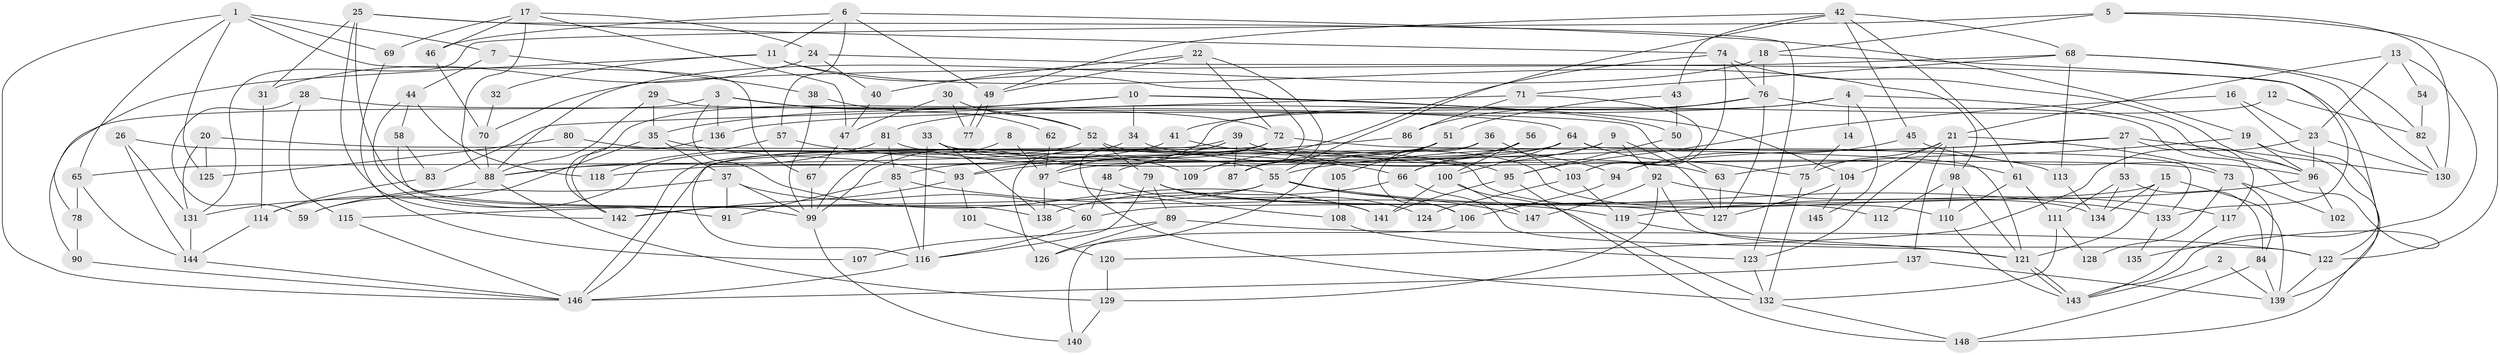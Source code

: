 // Generated by graph-tools (version 1.1) at 2025/36/03/09/25 02:36:23]
// undirected, 148 vertices, 296 edges
graph export_dot {
graph [start="1"]
  node [color=gray90,style=filled];
  1;
  2;
  3;
  4;
  5;
  6;
  7;
  8;
  9;
  10;
  11;
  12;
  13;
  14;
  15;
  16;
  17;
  18;
  19;
  20;
  21;
  22;
  23;
  24;
  25;
  26;
  27;
  28;
  29;
  30;
  31;
  32;
  33;
  34;
  35;
  36;
  37;
  38;
  39;
  40;
  41;
  42;
  43;
  44;
  45;
  46;
  47;
  48;
  49;
  50;
  51;
  52;
  53;
  54;
  55;
  56;
  57;
  58;
  59;
  60;
  61;
  62;
  63;
  64;
  65;
  66;
  67;
  68;
  69;
  70;
  71;
  72;
  73;
  74;
  75;
  76;
  77;
  78;
  79;
  80;
  81;
  82;
  83;
  84;
  85;
  86;
  87;
  88;
  89;
  90;
  91;
  92;
  93;
  94;
  95;
  96;
  97;
  98;
  99;
  100;
  101;
  102;
  103;
  104;
  105;
  106;
  107;
  108;
  109;
  110;
  111;
  112;
  113;
  114;
  115;
  116;
  117;
  118;
  119;
  120;
  121;
  122;
  123;
  124;
  125;
  126;
  127;
  128;
  129;
  130;
  131;
  132;
  133;
  134;
  135;
  136;
  137;
  138;
  139;
  140;
  141;
  142;
  143;
  144;
  145;
  146;
  147;
  148;
  1 -- 65;
  1 -- 146;
  1 -- 7;
  1 -- 67;
  1 -- 69;
  1 -- 125;
  2 -- 139;
  2 -- 143;
  3 -- 141;
  3 -- 136;
  3 -- 52;
  3 -- 72;
  3 -- 90;
  4 -- 41;
  4 -- 96;
  4 -- 14;
  4 -- 136;
  4 -- 145;
  5 -- 122;
  5 -- 18;
  5 -- 130;
  5 -- 131;
  6 -- 19;
  6 -- 49;
  6 -- 11;
  6 -- 46;
  6 -- 57;
  7 -- 44;
  7 -- 38;
  8 -- 97;
  8 -- 99;
  9 -- 66;
  9 -- 127;
  9 -- 48;
  9 -- 92;
  10 -- 104;
  10 -- 35;
  10 -- 34;
  10 -- 50;
  10 -- 142;
  11 -- 78;
  11 -- 32;
  11 -- 98;
  11 -- 109;
  12 -- 99;
  12 -- 82;
  13 -- 21;
  13 -- 143;
  13 -- 23;
  13 -- 54;
  14 -- 75;
  15 -- 121;
  15 -- 139;
  15 -- 60;
  15 -- 134;
  16 -- 23;
  16 -- 139;
  16 -- 95;
  17 -- 46;
  17 -- 88;
  17 -- 24;
  17 -- 47;
  17 -- 69;
  18 -- 133;
  18 -- 76;
  18 -- 88;
  19 -- 148;
  19 -- 96;
  19 -- 63;
  20 -- 110;
  20 -- 131;
  20 -- 125;
  21 -- 73;
  21 -- 137;
  21 -- 75;
  21 -- 98;
  21 -- 104;
  21 -- 123;
  22 -- 72;
  22 -- 87;
  22 -- 40;
  22 -- 49;
  23 -- 96;
  23 -- 120;
  23 -- 130;
  24 -- 31;
  24 -- 40;
  24 -- 122;
  25 -- 142;
  25 -- 123;
  25 -- 31;
  25 -- 74;
  25 -- 138;
  26 -- 55;
  26 -- 144;
  26 -- 131;
  27 -- 130;
  27 -- 55;
  27 -- 53;
  27 -- 94;
  27 -- 117;
  28 -- 59;
  28 -- 115;
  28 -- 64;
  29 -- 88;
  29 -- 63;
  29 -- 35;
  30 -- 52;
  30 -- 47;
  30 -- 77;
  31 -- 114;
  32 -- 70;
  33 -- 116;
  33 -- 109;
  33 -- 73;
  33 -- 138;
  34 -- 61;
  34 -- 65;
  35 -- 93;
  35 -- 37;
  35 -- 114;
  36 -- 103;
  36 -- 106;
  36 -- 146;
  37 -- 60;
  37 -- 59;
  37 -- 91;
  37 -- 99;
  38 -- 99;
  38 -- 62;
  39 -- 93;
  39 -- 146;
  39 -- 63;
  39 -- 87;
  39 -- 126;
  40 -- 47;
  41 -- 94;
  41 -- 88;
  42 -- 61;
  42 -- 49;
  42 -- 43;
  42 -- 45;
  42 -- 55;
  42 -- 68;
  43 -- 50;
  43 -- 51;
  44 -- 91;
  44 -- 118;
  44 -- 58;
  45 -- 96;
  45 -- 94;
  46 -- 70;
  47 -- 67;
  48 -- 60;
  48 -- 141;
  49 -- 77;
  49 -- 77;
  50 -- 95;
  51 -- 126;
  51 -- 85;
  51 -- 105;
  52 -- 134;
  52 -- 59;
  52 -- 79;
  53 -- 134;
  53 -- 84;
  53 -- 111;
  54 -- 82;
  55 -- 147;
  55 -- 106;
  55 -- 115;
  55 -- 133;
  55 -- 142;
  56 -- 66;
  56 -- 100;
  56 -- 87;
  57 -- 66;
  57 -- 118;
  58 -- 99;
  58 -- 83;
  60 -- 116;
  61 -- 111;
  61 -- 110;
  62 -- 97;
  63 -- 127;
  64 -- 97;
  64 -- 75;
  64 -- 100;
  64 -- 118;
  64 -- 133;
  65 -- 144;
  65 -- 78;
  66 -- 138;
  66 -- 121;
  67 -- 99;
  68 -- 130;
  68 -- 70;
  68 -- 71;
  68 -- 82;
  68 -- 113;
  69 -- 107;
  70 -- 88;
  71 -- 103;
  71 -- 83;
  71 -- 86;
  72 -- 121;
  72 -- 97;
  72 -- 116;
  72 -- 132;
  73 -- 84;
  73 -- 102;
  73 -- 128;
  74 -- 76;
  74 -- 96;
  74 -- 103;
  74 -- 109;
  75 -- 132;
  76 -- 81;
  76 -- 127;
  76 -- 86;
  76 -- 135;
  78 -- 90;
  79 -- 116;
  79 -- 89;
  79 -- 112;
  79 -- 124;
  79 -- 127;
  80 -- 95;
  80 -- 125;
  81 -- 85;
  81 -- 88;
  81 -- 113;
  82 -- 130;
  83 -- 114;
  84 -- 148;
  84 -- 139;
  85 -- 116;
  85 -- 91;
  85 -- 119;
  86 -- 93;
  88 -- 131;
  88 -- 129;
  89 -- 122;
  89 -- 107;
  89 -- 126;
  90 -- 146;
  92 -- 129;
  92 -- 117;
  92 -- 122;
  92 -- 147;
  93 -- 142;
  93 -- 101;
  94 -- 106;
  95 -- 141;
  95 -- 148;
  96 -- 119;
  96 -- 102;
  97 -- 138;
  97 -- 108;
  98 -- 110;
  98 -- 112;
  98 -- 121;
  99 -- 140;
  100 -- 132;
  100 -- 141;
  100 -- 147;
  101 -- 120;
  103 -- 119;
  103 -- 124;
  104 -- 127;
  104 -- 145;
  105 -- 108;
  106 -- 140;
  108 -- 123;
  110 -- 143;
  111 -- 132;
  111 -- 128;
  113 -- 134;
  114 -- 144;
  115 -- 146;
  116 -- 146;
  117 -- 143;
  119 -- 121;
  120 -- 129;
  121 -- 143;
  121 -- 143;
  122 -- 139;
  123 -- 132;
  129 -- 140;
  131 -- 144;
  132 -- 148;
  133 -- 135;
  136 -- 142;
  137 -- 146;
  137 -- 139;
  144 -- 146;
}
